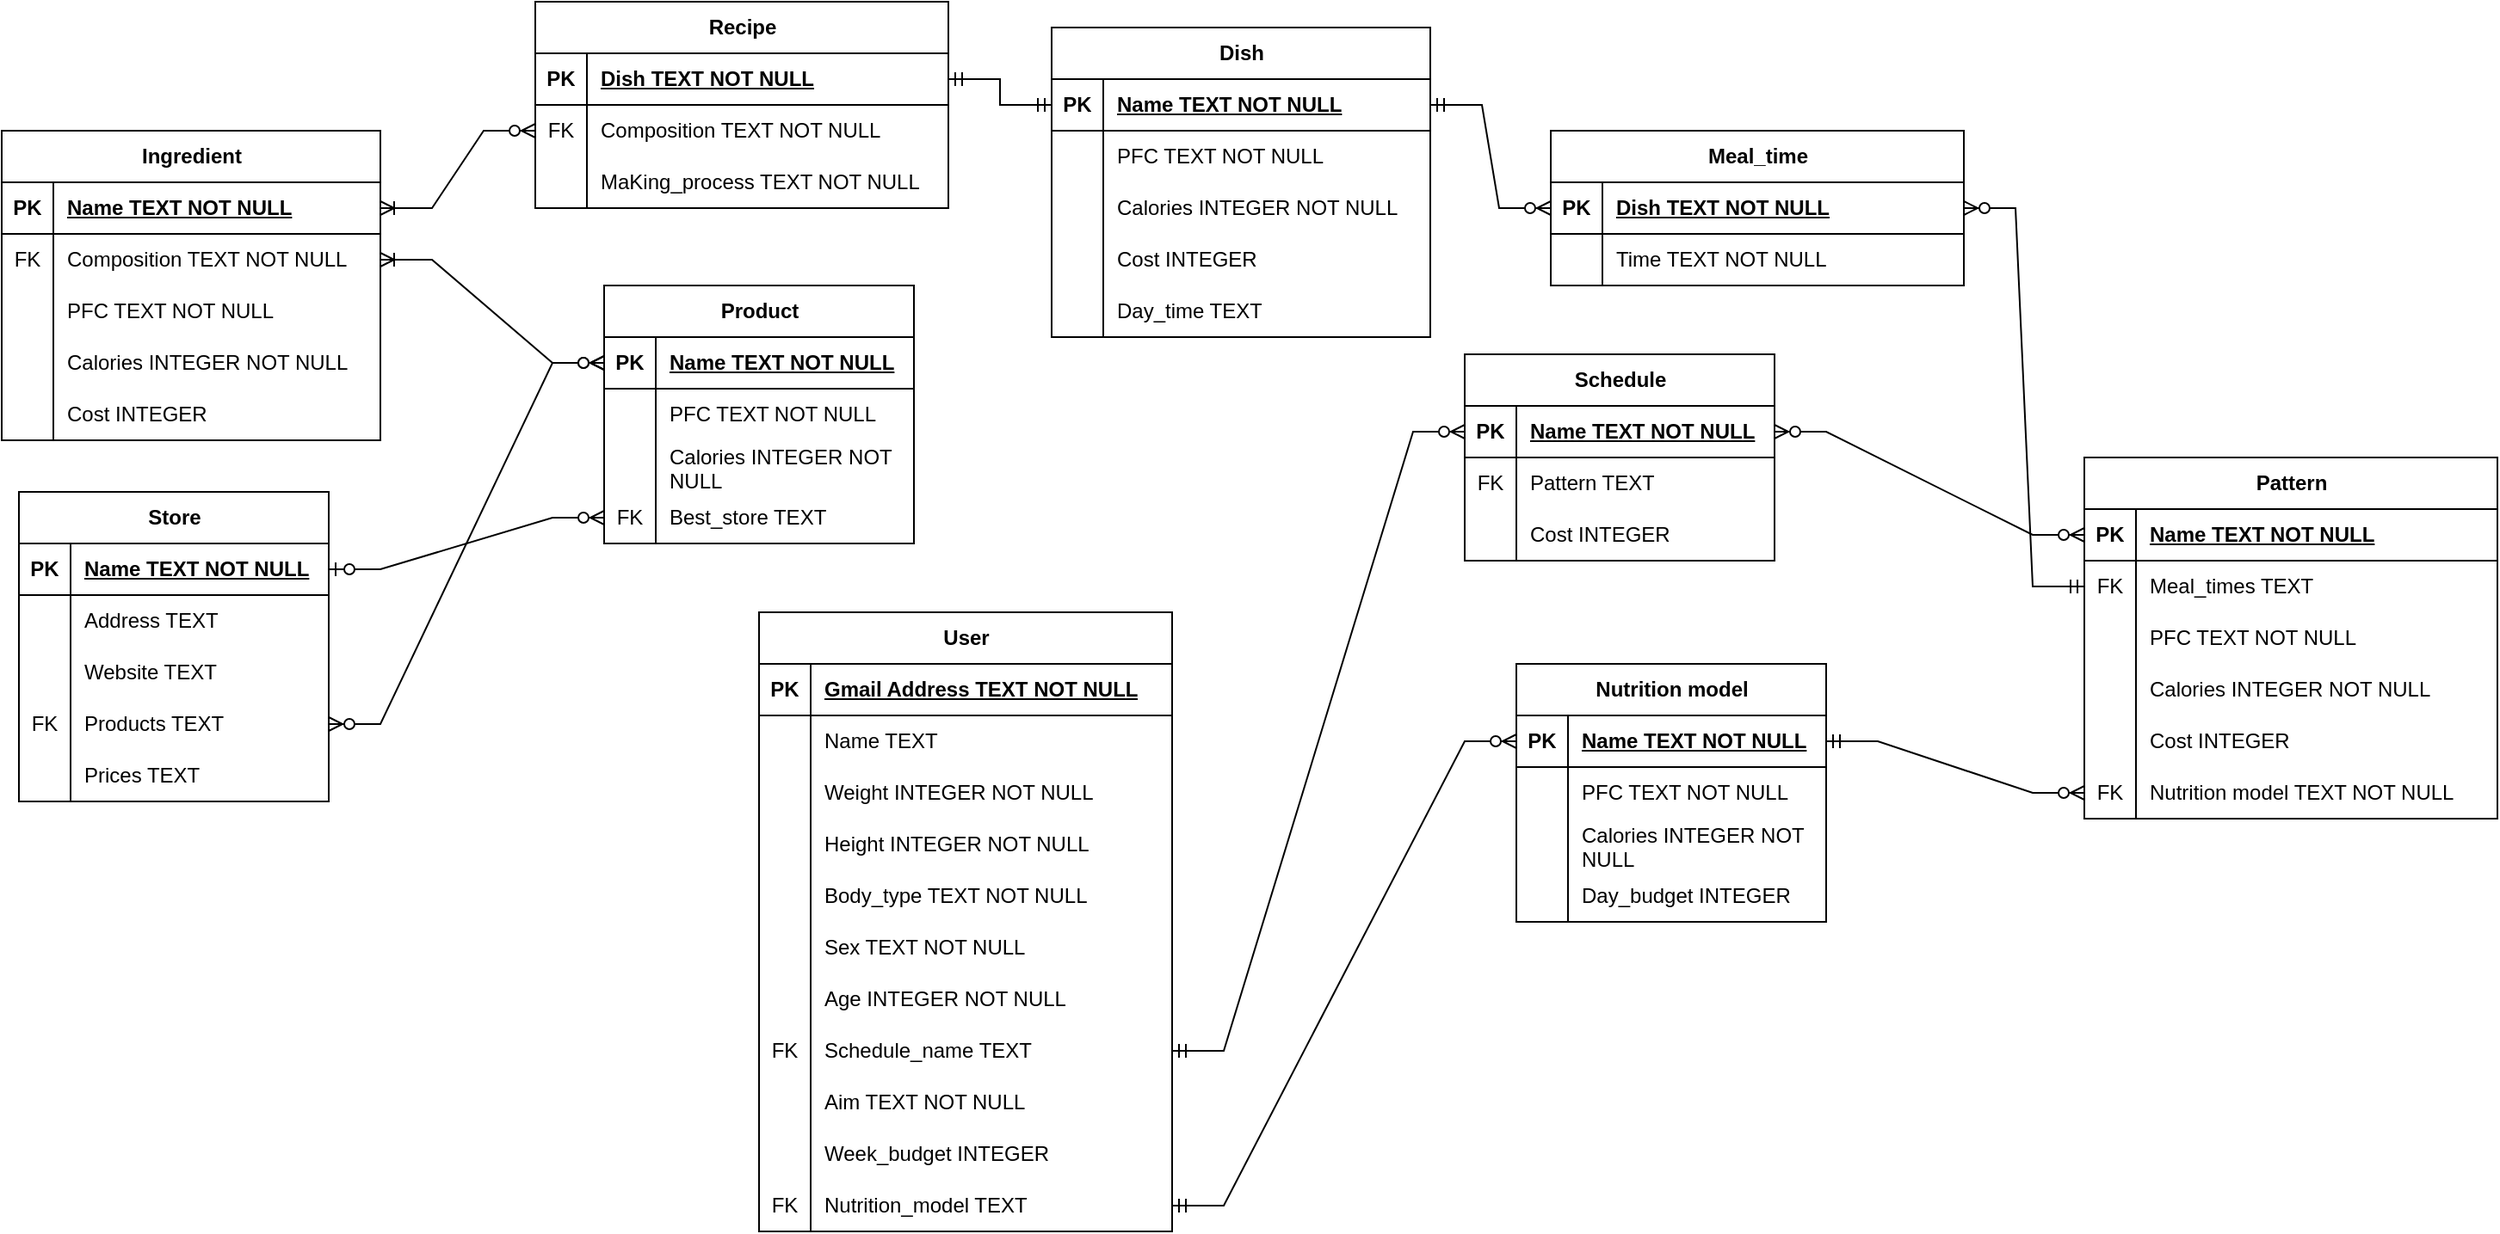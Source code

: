 <mxfile version="24.2.1" type="google">
  <diagram name="Страница — 1" id="-2LFk8JAQjrHqliSKlow">
    <mxGraphModel grid="1" page="1" gridSize="10" guides="1" tooltips="1" connect="1" arrows="1" fold="1" pageScale="1" pageWidth="827" pageHeight="1169" math="0" shadow="0">
      <root>
        <mxCell id="0" />
        <mxCell id="1" parent="0" />
        <mxCell id="CvcIzRDYWGtSCSAKJUtV-1" value="User" style="shape=table;startSize=30;container=1;collapsible=1;childLayout=tableLayout;fixedRows=1;rowLines=0;fontStyle=1;align=center;resizeLast=1;html=1;" vertex="1" parent="1">
          <mxGeometry x="-270" y="880" width="240" height="360" as="geometry" />
        </mxCell>
        <mxCell id="CvcIzRDYWGtSCSAKJUtV-2" value="" style="shape=tableRow;horizontal=0;startSize=0;swimlaneHead=0;swimlaneBody=0;fillColor=none;collapsible=0;dropTarget=0;points=[[0,0.5],[1,0.5]];portConstraint=eastwest;top=0;left=0;right=0;bottom=1;" vertex="1" parent="CvcIzRDYWGtSCSAKJUtV-1">
          <mxGeometry y="30" width="240" height="30" as="geometry" />
        </mxCell>
        <mxCell id="CvcIzRDYWGtSCSAKJUtV-3" value="PK" style="shape=partialRectangle;connectable=0;fillColor=none;top=0;left=0;bottom=0;right=0;fontStyle=1;overflow=hidden;whiteSpace=wrap;html=1;" vertex="1" parent="CvcIzRDYWGtSCSAKJUtV-2">
          <mxGeometry width="30" height="30" as="geometry">
            <mxRectangle width="30" height="30" as="alternateBounds" />
          </mxGeometry>
        </mxCell>
        <mxCell id="CvcIzRDYWGtSCSAKJUtV-4" value="Gmail Address TEXT NOT NULL" style="shape=partialRectangle;connectable=0;fillColor=none;top=0;left=0;bottom=0;right=0;align=left;spacingLeft=6;fontStyle=5;overflow=hidden;whiteSpace=wrap;html=1;" vertex="1" parent="CvcIzRDYWGtSCSAKJUtV-2">
          <mxGeometry x="30" width="210" height="30" as="geometry">
            <mxRectangle width="210" height="30" as="alternateBounds" />
          </mxGeometry>
        </mxCell>
        <mxCell id="CvcIzRDYWGtSCSAKJUtV-5" value="" style="shape=tableRow;horizontal=0;startSize=0;swimlaneHead=0;swimlaneBody=0;fillColor=none;collapsible=0;dropTarget=0;points=[[0,0.5],[1,0.5]];portConstraint=eastwest;top=0;left=0;right=0;bottom=0;" vertex="1" parent="CvcIzRDYWGtSCSAKJUtV-1">
          <mxGeometry y="60" width="240" height="30" as="geometry" />
        </mxCell>
        <mxCell id="CvcIzRDYWGtSCSAKJUtV-6" value="" style="shape=partialRectangle;connectable=0;fillColor=none;top=0;left=0;bottom=0;right=0;editable=1;overflow=hidden;whiteSpace=wrap;html=1;" vertex="1" parent="CvcIzRDYWGtSCSAKJUtV-5">
          <mxGeometry width="30" height="30" as="geometry">
            <mxRectangle width="30" height="30" as="alternateBounds" />
          </mxGeometry>
        </mxCell>
        <mxCell id="CvcIzRDYWGtSCSAKJUtV-7" value="Name TEXT" style="shape=partialRectangle;connectable=0;fillColor=none;top=0;left=0;bottom=0;right=0;align=left;spacingLeft=6;overflow=hidden;whiteSpace=wrap;html=1;" vertex="1" parent="CvcIzRDYWGtSCSAKJUtV-5">
          <mxGeometry x="30" width="210" height="30" as="geometry">
            <mxRectangle width="210" height="30" as="alternateBounds" />
          </mxGeometry>
        </mxCell>
        <mxCell id="CvcIzRDYWGtSCSAKJUtV-8" value="" style="shape=tableRow;horizontal=0;startSize=0;swimlaneHead=0;swimlaneBody=0;fillColor=none;collapsible=0;dropTarget=0;points=[[0,0.5],[1,0.5]];portConstraint=eastwest;top=0;left=0;right=0;bottom=0;" vertex="1" parent="CvcIzRDYWGtSCSAKJUtV-1">
          <mxGeometry y="90" width="240" height="30" as="geometry" />
        </mxCell>
        <mxCell id="CvcIzRDYWGtSCSAKJUtV-9" value="" style="shape=partialRectangle;connectable=0;fillColor=none;top=0;left=0;bottom=0;right=0;editable=1;overflow=hidden;whiteSpace=wrap;html=1;" vertex="1" parent="CvcIzRDYWGtSCSAKJUtV-8">
          <mxGeometry width="30" height="30" as="geometry">
            <mxRectangle width="30" height="30" as="alternateBounds" />
          </mxGeometry>
        </mxCell>
        <mxCell id="CvcIzRDYWGtSCSAKJUtV-10" value="Weight INTEGER NOT NULL" style="shape=partialRectangle;connectable=0;fillColor=none;top=0;left=0;bottom=0;right=0;align=left;spacingLeft=6;overflow=hidden;whiteSpace=wrap;html=1;" vertex="1" parent="CvcIzRDYWGtSCSAKJUtV-8">
          <mxGeometry x="30" width="210" height="30" as="geometry">
            <mxRectangle width="210" height="30" as="alternateBounds" />
          </mxGeometry>
        </mxCell>
        <mxCell id="CvcIzRDYWGtSCSAKJUtV-11" value="" style="shape=tableRow;horizontal=0;startSize=0;swimlaneHead=0;swimlaneBody=0;fillColor=none;collapsible=0;dropTarget=0;points=[[0,0.5],[1,0.5]];portConstraint=eastwest;top=0;left=0;right=0;bottom=0;" vertex="1" parent="CvcIzRDYWGtSCSAKJUtV-1">
          <mxGeometry y="120" width="240" height="30" as="geometry" />
        </mxCell>
        <mxCell id="CvcIzRDYWGtSCSAKJUtV-12" value="" style="shape=partialRectangle;connectable=0;fillColor=none;top=0;left=0;bottom=0;right=0;editable=1;overflow=hidden;whiteSpace=wrap;html=1;" vertex="1" parent="CvcIzRDYWGtSCSAKJUtV-11">
          <mxGeometry width="30" height="30" as="geometry">
            <mxRectangle width="30" height="30" as="alternateBounds" />
          </mxGeometry>
        </mxCell>
        <mxCell id="CvcIzRDYWGtSCSAKJUtV-13" value="Height INTEGER NOT NULL" style="shape=partialRectangle;connectable=0;fillColor=none;top=0;left=0;bottom=0;right=0;align=left;spacingLeft=6;overflow=hidden;whiteSpace=wrap;html=1;" vertex="1" parent="CvcIzRDYWGtSCSAKJUtV-11">
          <mxGeometry x="30" width="210" height="30" as="geometry">
            <mxRectangle width="210" height="30" as="alternateBounds" />
          </mxGeometry>
        </mxCell>
        <mxCell id="CvcIzRDYWGtSCSAKJUtV-14" value="" style="shape=tableRow;horizontal=0;startSize=0;swimlaneHead=0;swimlaneBody=0;fillColor=none;collapsible=0;dropTarget=0;points=[[0,0.5],[1,0.5]];portConstraint=eastwest;top=0;left=0;right=0;bottom=0;" vertex="1" parent="CvcIzRDYWGtSCSAKJUtV-1">
          <mxGeometry y="150" width="240" height="30" as="geometry" />
        </mxCell>
        <mxCell id="CvcIzRDYWGtSCSAKJUtV-15" value="" style="shape=partialRectangle;connectable=0;fillColor=none;top=0;left=0;bottom=0;right=0;editable=1;overflow=hidden;whiteSpace=wrap;html=1;" vertex="1" parent="CvcIzRDYWGtSCSAKJUtV-14">
          <mxGeometry width="30" height="30" as="geometry">
            <mxRectangle width="30" height="30" as="alternateBounds" />
          </mxGeometry>
        </mxCell>
        <mxCell id="CvcIzRDYWGtSCSAKJUtV-16" value="Body_type TEXT NOT NULL" style="shape=partialRectangle;connectable=0;fillColor=none;top=0;left=0;bottom=0;right=0;align=left;spacingLeft=6;overflow=hidden;whiteSpace=wrap;html=1;" vertex="1" parent="CvcIzRDYWGtSCSAKJUtV-14">
          <mxGeometry x="30" width="210" height="30" as="geometry">
            <mxRectangle width="210" height="30" as="alternateBounds" />
          </mxGeometry>
        </mxCell>
        <mxCell id="CvcIzRDYWGtSCSAKJUtV-17" value="" style="shape=tableRow;horizontal=0;startSize=0;swimlaneHead=0;swimlaneBody=0;fillColor=none;collapsible=0;dropTarget=0;points=[[0,0.5],[1,0.5]];portConstraint=eastwest;top=0;left=0;right=0;bottom=0;" vertex="1" parent="CvcIzRDYWGtSCSAKJUtV-1">
          <mxGeometry y="180" width="240" height="30" as="geometry" />
        </mxCell>
        <mxCell id="CvcIzRDYWGtSCSAKJUtV-18" value="" style="shape=partialRectangle;connectable=0;fillColor=none;top=0;left=0;bottom=0;right=0;editable=1;overflow=hidden;whiteSpace=wrap;html=1;" vertex="1" parent="CvcIzRDYWGtSCSAKJUtV-17">
          <mxGeometry width="30" height="30" as="geometry">
            <mxRectangle width="30" height="30" as="alternateBounds" />
          </mxGeometry>
        </mxCell>
        <mxCell id="CvcIzRDYWGtSCSAKJUtV-19" value="Sex TEXT NOT NULL" style="shape=partialRectangle;connectable=0;fillColor=none;top=0;left=0;bottom=0;right=0;align=left;spacingLeft=6;overflow=hidden;whiteSpace=wrap;html=1;" vertex="1" parent="CvcIzRDYWGtSCSAKJUtV-17">
          <mxGeometry x="30" width="210" height="30" as="geometry">
            <mxRectangle width="210" height="30" as="alternateBounds" />
          </mxGeometry>
        </mxCell>
        <mxCell id="CvcIzRDYWGtSCSAKJUtV-20" value="" style="shape=tableRow;horizontal=0;startSize=0;swimlaneHead=0;swimlaneBody=0;fillColor=none;collapsible=0;dropTarget=0;points=[[0,0.5],[1,0.5]];portConstraint=eastwest;top=0;left=0;right=0;bottom=0;" vertex="1" parent="CvcIzRDYWGtSCSAKJUtV-1">
          <mxGeometry y="210" width="240" height="30" as="geometry" />
        </mxCell>
        <mxCell id="CvcIzRDYWGtSCSAKJUtV-21" value="" style="shape=partialRectangle;connectable=0;fillColor=none;top=0;left=0;bottom=0;right=0;editable=1;overflow=hidden;whiteSpace=wrap;html=1;" vertex="1" parent="CvcIzRDYWGtSCSAKJUtV-20">
          <mxGeometry width="30" height="30" as="geometry">
            <mxRectangle width="30" height="30" as="alternateBounds" />
          </mxGeometry>
        </mxCell>
        <mxCell id="CvcIzRDYWGtSCSAKJUtV-22" value="Age INTEGER NOT NULL" style="shape=partialRectangle;connectable=0;fillColor=none;top=0;left=0;bottom=0;right=0;align=left;spacingLeft=6;overflow=hidden;whiteSpace=wrap;html=1;" vertex="1" parent="CvcIzRDYWGtSCSAKJUtV-20">
          <mxGeometry x="30" width="210" height="30" as="geometry">
            <mxRectangle width="210" height="30" as="alternateBounds" />
          </mxGeometry>
        </mxCell>
        <mxCell id="fYYxNTpESX7BUq7Krcms-205" value="" style="shape=tableRow;horizontal=0;startSize=0;swimlaneHead=0;swimlaneBody=0;fillColor=none;collapsible=0;dropTarget=0;points=[[0,0.5],[1,0.5]];portConstraint=eastwest;top=0;left=0;right=0;bottom=0;" vertex="1" parent="CvcIzRDYWGtSCSAKJUtV-1">
          <mxGeometry y="240" width="240" height="30" as="geometry" />
        </mxCell>
        <mxCell id="fYYxNTpESX7BUq7Krcms-206" value="FK" style="shape=partialRectangle;connectable=0;fillColor=none;top=0;left=0;bottom=0;right=0;editable=1;overflow=hidden;whiteSpace=wrap;html=1;" vertex="1" parent="fYYxNTpESX7BUq7Krcms-205">
          <mxGeometry width="30" height="30" as="geometry">
            <mxRectangle width="30" height="30" as="alternateBounds" />
          </mxGeometry>
        </mxCell>
        <mxCell id="fYYxNTpESX7BUq7Krcms-207" value="Schedule_name TEXT" style="shape=partialRectangle;connectable=0;fillColor=none;top=0;left=0;bottom=0;right=0;align=left;spacingLeft=6;overflow=hidden;whiteSpace=wrap;html=1;" vertex="1" parent="fYYxNTpESX7BUq7Krcms-205">
          <mxGeometry x="30" width="210" height="30" as="geometry">
            <mxRectangle width="210" height="30" as="alternateBounds" />
          </mxGeometry>
        </mxCell>
        <mxCell id="CvcIzRDYWGtSCSAKJUtV-23" value="" style="shape=tableRow;horizontal=0;startSize=0;swimlaneHead=0;swimlaneBody=0;fillColor=none;collapsible=0;dropTarget=0;points=[[0,0.5],[1,0.5]];portConstraint=eastwest;top=0;left=0;right=0;bottom=0;" vertex="1" parent="CvcIzRDYWGtSCSAKJUtV-1">
          <mxGeometry y="270" width="240" height="30" as="geometry" />
        </mxCell>
        <mxCell id="CvcIzRDYWGtSCSAKJUtV-24" value="" style="shape=partialRectangle;connectable=0;fillColor=none;top=0;left=0;bottom=0;right=0;editable=1;overflow=hidden;whiteSpace=wrap;html=1;" vertex="1" parent="CvcIzRDYWGtSCSAKJUtV-23">
          <mxGeometry width="30" height="30" as="geometry">
            <mxRectangle width="30" height="30" as="alternateBounds" />
          </mxGeometry>
        </mxCell>
        <mxCell id="CvcIzRDYWGtSCSAKJUtV-25" value="Aim TEXT NOT NULL" style="shape=partialRectangle;connectable=0;fillColor=none;top=0;left=0;bottom=0;right=0;align=left;spacingLeft=6;overflow=hidden;whiteSpace=wrap;html=1;" vertex="1" parent="CvcIzRDYWGtSCSAKJUtV-23">
          <mxGeometry x="30" width="210" height="30" as="geometry">
            <mxRectangle width="210" height="30" as="alternateBounds" />
          </mxGeometry>
        </mxCell>
        <mxCell id="CvcIzRDYWGtSCSAKJUtV-26" value="" style="shape=tableRow;horizontal=0;startSize=0;swimlaneHead=0;swimlaneBody=0;fillColor=none;collapsible=0;dropTarget=0;points=[[0,0.5],[1,0.5]];portConstraint=eastwest;top=0;left=0;right=0;bottom=0;" vertex="1" parent="CvcIzRDYWGtSCSAKJUtV-1">
          <mxGeometry y="300" width="240" height="30" as="geometry" />
        </mxCell>
        <mxCell id="CvcIzRDYWGtSCSAKJUtV-27" value="" style="shape=partialRectangle;connectable=0;fillColor=none;top=0;left=0;bottom=0;right=0;editable=1;overflow=hidden;whiteSpace=wrap;html=1;" vertex="1" parent="CvcIzRDYWGtSCSAKJUtV-26">
          <mxGeometry width="30" height="30" as="geometry">
            <mxRectangle width="30" height="30" as="alternateBounds" />
          </mxGeometry>
        </mxCell>
        <mxCell id="CvcIzRDYWGtSCSAKJUtV-28" value="Week_budget INTEGER" style="shape=partialRectangle;connectable=0;fillColor=none;top=0;left=0;bottom=0;right=0;align=left;spacingLeft=6;overflow=hidden;whiteSpace=wrap;html=1;" vertex="1" parent="CvcIzRDYWGtSCSAKJUtV-26">
          <mxGeometry x="30" width="210" height="30" as="geometry">
            <mxRectangle width="210" height="30" as="alternateBounds" />
          </mxGeometry>
        </mxCell>
        <mxCell id="fYYxNTpESX7BUq7Krcms-195" value="" style="shape=tableRow;horizontal=0;startSize=0;swimlaneHead=0;swimlaneBody=0;fillColor=none;collapsible=0;dropTarget=0;points=[[0,0.5],[1,0.5]];portConstraint=eastwest;top=0;left=0;right=0;bottom=0;" vertex="1" parent="CvcIzRDYWGtSCSAKJUtV-1">
          <mxGeometry y="330" width="240" height="30" as="geometry" />
        </mxCell>
        <mxCell id="fYYxNTpESX7BUq7Krcms-196" value="FK" style="shape=partialRectangle;connectable=0;fillColor=none;top=0;left=0;bottom=0;right=0;editable=1;overflow=hidden;whiteSpace=wrap;html=1;" vertex="1" parent="fYYxNTpESX7BUq7Krcms-195">
          <mxGeometry width="30" height="30" as="geometry">
            <mxRectangle width="30" height="30" as="alternateBounds" />
          </mxGeometry>
        </mxCell>
        <mxCell id="fYYxNTpESX7BUq7Krcms-197" value="Nutrition_model TEXT" style="shape=partialRectangle;connectable=0;fillColor=none;top=0;left=0;bottom=0;right=0;align=left;spacingLeft=6;overflow=hidden;whiteSpace=wrap;html=1;" vertex="1" parent="fYYxNTpESX7BUq7Krcms-195">
          <mxGeometry x="30" width="210" height="30" as="geometry">
            <mxRectangle width="210" height="30" as="alternateBounds" />
          </mxGeometry>
        </mxCell>
        <mxCell id="CvcIzRDYWGtSCSAKJUtV-29" value="Store" style="shape=table;startSize=30;container=1;collapsible=1;childLayout=tableLayout;fixedRows=1;rowLines=0;fontStyle=1;align=center;resizeLast=1;html=1;" vertex="1" parent="1">
          <mxGeometry x="-700" y="810" width="180" height="180" as="geometry" />
        </mxCell>
        <mxCell id="CvcIzRDYWGtSCSAKJUtV-30" value="" style="shape=tableRow;horizontal=0;startSize=0;swimlaneHead=0;swimlaneBody=0;fillColor=none;collapsible=0;dropTarget=0;points=[[0,0.5],[1,0.5]];portConstraint=eastwest;top=0;left=0;right=0;bottom=1;" vertex="1" parent="CvcIzRDYWGtSCSAKJUtV-29">
          <mxGeometry y="30" width="180" height="30" as="geometry" />
        </mxCell>
        <mxCell id="CvcIzRDYWGtSCSAKJUtV-31" value="PK" style="shape=partialRectangle;connectable=0;fillColor=none;top=0;left=0;bottom=0;right=0;fontStyle=1;overflow=hidden;whiteSpace=wrap;html=1;" vertex="1" parent="CvcIzRDYWGtSCSAKJUtV-30">
          <mxGeometry width="30" height="30" as="geometry">
            <mxRectangle width="30" height="30" as="alternateBounds" />
          </mxGeometry>
        </mxCell>
        <mxCell id="CvcIzRDYWGtSCSAKJUtV-32" value="Name TEXT NOT NULL" style="shape=partialRectangle;connectable=0;fillColor=none;top=0;left=0;bottom=0;right=0;align=left;spacingLeft=6;fontStyle=5;overflow=hidden;whiteSpace=wrap;html=1;" vertex="1" parent="CvcIzRDYWGtSCSAKJUtV-30">
          <mxGeometry x="30" width="150" height="30" as="geometry">
            <mxRectangle width="150" height="30" as="alternateBounds" />
          </mxGeometry>
        </mxCell>
        <mxCell id="CvcIzRDYWGtSCSAKJUtV-33" value="" style="shape=tableRow;horizontal=0;startSize=0;swimlaneHead=0;swimlaneBody=0;fillColor=none;collapsible=0;dropTarget=0;points=[[0,0.5],[1,0.5]];portConstraint=eastwest;top=0;left=0;right=0;bottom=0;" vertex="1" parent="CvcIzRDYWGtSCSAKJUtV-29">
          <mxGeometry y="60" width="180" height="30" as="geometry" />
        </mxCell>
        <mxCell id="CvcIzRDYWGtSCSAKJUtV-34" value="" style="shape=partialRectangle;connectable=0;fillColor=none;top=0;left=0;bottom=0;right=0;editable=1;overflow=hidden;whiteSpace=wrap;html=1;" vertex="1" parent="CvcIzRDYWGtSCSAKJUtV-33">
          <mxGeometry width="30" height="30" as="geometry">
            <mxRectangle width="30" height="30" as="alternateBounds" />
          </mxGeometry>
        </mxCell>
        <mxCell id="CvcIzRDYWGtSCSAKJUtV-35" value="Address TEXT" style="shape=partialRectangle;connectable=0;fillColor=none;top=0;left=0;bottom=0;right=0;align=left;spacingLeft=6;overflow=hidden;whiteSpace=wrap;html=1;" vertex="1" parent="CvcIzRDYWGtSCSAKJUtV-33">
          <mxGeometry x="30" width="150" height="30" as="geometry">
            <mxRectangle width="150" height="30" as="alternateBounds" />
          </mxGeometry>
        </mxCell>
        <mxCell id="CvcIzRDYWGtSCSAKJUtV-36" value="" style="shape=tableRow;horizontal=0;startSize=0;swimlaneHead=0;swimlaneBody=0;fillColor=none;collapsible=0;dropTarget=0;points=[[0,0.5],[1,0.5]];portConstraint=eastwest;top=0;left=0;right=0;bottom=0;" vertex="1" parent="CvcIzRDYWGtSCSAKJUtV-29">
          <mxGeometry y="90" width="180" height="30" as="geometry" />
        </mxCell>
        <mxCell id="CvcIzRDYWGtSCSAKJUtV-37" value="" style="shape=partialRectangle;connectable=0;fillColor=none;top=0;left=0;bottom=0;right=0;editable=1;overflow=hidden;whiteSpace=wrap;html=1;" vertex="1" parent="CvcIzRDYWGtSCSAKJUtV-36">
          <mxGeometry width="30" height="30" as="geometry">
            <mxRectangle width="30" height="30" as="alternateBounds" />
          </mxGeometry>
        </mxCell>
        <mxCell id="CvcIzRDYWGtSCSAKJUtV-38" value="Website TEXT" style="shape=partialRectangle;connectable=0;fillColor=none;top=0;left=0;bottom=0;right=0;align=left;spacingLeft=6;overflow=hidden;whiteSpace=wrap;html=1;" vertex="1" parent="CvcIzRDYWGtSCSAKJUtV-36">
          <mxGeometry x="30" width="150" height="30" as="geometry">
            <mxRectangle width="150" height="30" as="alternateBounds" />
          </mxGeometry>
        </mxCell>
        <mxCell id="CvcIzRDYWGtSCSAKJUtV-39" value="" style="shape=tableRow;horizontal=0;startSize=0;swimlaneHead=0;swimlaneBody=0;fillColor=none;collapsible=0;dropTarget=0;points=[[0,0.5],[1,0.5]];portConstraint=eastwest;top=0;left=0;right=0;bottom=0;" vertex="1" parent="CvcIzRDYWGtSCSAKJUtV-29">
          <mxGeometry y="120" width="180" height="30" as="geometry" />
        </mxCell>
        <mxCell id="CvcIzRDYWGtSCSAKJUtV-40" value="FK" style="shape=partialRectangle;connectable=0;fillColor=none;top=0;left=0;bottom=0;right=0;editable=1;overflow=hidden;whiteSpace=wrap;html=1;" vertex="1" parent="CvcIzRDYWGtSCSAKJUtV-39">
          <mxGeometry width="30" height="30" as="geometry">
            <mxRectangle width="30" height="30" as="alternateBounds" />
          </mxGeometry>
        </mxCell>
        <mxCell id="CvcIzRDYWGtSCSAKJUtV-41" value="Products TEXT" style="shape=partialRectangle;connectable=0;fillColor=none;top=0;left=0;bottom=0;right=0;align=left;spacingLeft=6;overflow=hidden;whiteSpace=wrap;html=1;" vertex="1" parent="CvcIzRDYWGtSCSAKJUtV-39">
          <mxGeometry x="30" width="150" height="30" as="geometry">
            <mxRectangle width="150" height="30" as="alternateBounds" />
          </mxGeometry>
        </mxCell>
        <mxCell id="fYYxNTpESX7BUq7Krcms-188" value="" style="shape=tableRow;horizontal=0;startSize=0;swimlaneHead=0;swimlaneBody=0;fillColor=none;collapsible=0;dropTarget=0;points=[[0,0.5],[1,0.5]];portConstraint=eastwest;top=0;left=0;right=0;bottom=0;" vertex="1" parent="CvcIzRDYWGtSCSAKJUtV-29">
          <mxGeometry y="150" width="180" height="30" as="geometry" />
        </mxCell>
        <mxCell id="fYYxNTpESX7BUq7Krcms-189" value="" style="shape=partialRectangle;connectable=0;fillColor=none;top=0;left=0;bottom=0;right=0;editable=1;overflow=hidden;whiteSpace=wrap;html=1;" vertex="1" parent="fYYxNTpESX7BUq7Krcms-188">
          <mxGeometry width="30" height="30" as="geometry">
            <mxRectangle width="30" height="30" as="alternateBounds" />
          </mxGeometry>
        </mxCell>
        <mxCell id="fYYxNTpESX7BUq7Krcms-190" value="Prices TEXT" style="shape=partialRectangle;connectable=0;fillColor=none;top=0;left=0;bottom=0;right=0;align=left;spacingLeft=6;overflow=hidden;whiteSpace=wrap;html=1;" vertex="1" parent="fYYxNTpESX7BUq7Krcms-188">
          <mxGeometry x="30" width="150" height="30" as="geometry">
            <mxRectangle width="150" height="30" as="alternateBounds" />
          </mxGeometry>
        </mxCell>
        <mxCell id="fYYxNTpESX7BUq7Krcms-22" value="Ingredient" style="shape=table;startSize=30;container=1;collapsible=1;childLayout=tableLayout;fixedRows=1;rowLines=0;fontStyle=1;align=center;resizeLast=1;html=1;" vertex="1" parent="1">
          <mxGeometry x="-710" y="600" width="220" height="180" as="geometry" />
        </mxCell>
        <mxCell id="fYYxNTpESX7BUq7Krcms-23" value="" style="shape=tableRow;horizontal=0;startSize=0;swimlaneHead=0;swimlaneBody=0;fillColor=none;collapsible=0;dropTarget=0;points=[[0,0.5],[1,0.5]];portConstraint=eastwest;top=0;left=0;right=0;bottom=1;" vertex="1" parent="fYYxNTpESX7BUq7Krcms-22">
          <mxGeometry y="30" width="220" height="30" as="geometry" />
        </mxCell>
        <mxCell id="fYYxNTpESX7BUq7Krcms-24" value="PK" style="shape=partialRectangle;connectable=0;fillColor=none;top=0;left=0;bottom=0;right=0;fontStyle=1;overflow=hidden;whiteSpace=wrap;html=1;" vertex="1" parent="fYYxNTpESX7BUq7Krcms-23">
          <mxGeometry width="30" height="30" as="geometry">
            <mxRectangle width="30" height="30" as="alternateBounds" />
          </mxGeometry>
        </mxCell>
        <mxCell id="fYYxNTpESX7BUq7Krcms-25" value="Name TEXT NOT NULL" style="shape=partialRectangle;connectable=0;fillColor=none;top=0;left=0;bottom=0;right=0;align=left;spacingLeft=6;fontStyle=5;overflow=hidden;whiteSpace=wrap;html=1;" vertex="1" parent="fYYxNTpESX7BUq7Krcms-23">
          <mxGeometry x="30" width="190" height="30" as="geometry">
            <mxRectangle width="190" height="30" as="alternateBounds" />
          </mxGeometry>
        </mxCell>
        <mxCell id="fYYxNTpESX7BUq7Krcms-26" value="" style="shape=tableRow;horizontal=0;startSize=0;swimlaneHead=0;swimlaneBody=0;fillColor=none;collapsible=0;dropTarget=0;points=[[0,0.5],[1,0.5]];portConstraint=eastwest;top=0;left=0;right=0;bottom=0;" vertex="1" parent="fYYxNTpESX7BUq7Krcms-22">
          <mxGeometry y="60" width="220" height="30" as="geometry" />
        </mxCell>
        <mxCell id="fYYxNTpESX7BUq7Krcms-27" value="FK" style="shape=partialRectangle;connectable=0;fillColor=none;top=0;left=0;bottom=0;right=0;editable=1;overflow=hidden;whiteSpace=wrap;html=1;" vertex="1" parent="fYYxNTpESX7BUq7Krcms-26">
          <mxGeometry width="30" height="30" as="geometry">
            <mxRectangle width="30" height="30" as="alternateBounds" />
          </mxGeometry>
        </mxCell>
        <mxCell id="fYYxNTpESX7BUq7Krcms-28" value="Composition TEXT NOT NULL" style="shape=partialRectangle;connectable=0;fillColor=none;top=0;left=0;bottom=0;right=0;align=left;spacingLeft=6;overflow=hidden;whiteSpace=wrap;html=1;" vertex="1" parent="fYYxNTpESX7BUq7Krcms-26">
          <mxGeometry x="30" width="190" height="30" as="geometry">
            <mxRectangle width="190" height="30" as="alternateBounds" />
          </mxGeometry>
        </mxCell>
        <mxCell id="fYYxNTpESX7BUq7Krcms-35" value="" style="shape=tableRow;horizontal=0;startSize=0;swimlaneHead=0;swimlaneBody=0;fillColor=none;collapsible=0;dropTarget=0;points=[[0,0.5],[1,0.5]];portConstraint=eastwest;top=0;left=0;right=0;bottom=0;" vertex="1" parent="fYYxNTpESX7BUq7Krcms-22">
          <mxGeometry y="90" width="220" height="30" as="geometry" />
        </mxCell>
        <mxCell id="fYYxNTpESX7BUq7Krcms-36" value="" style="shape=partialRectangle;connectable=0;fillColor=none;top=0;left=0;bottom=0;right=0;editable=1;overflow=hidden;whiteSpace=wrap;html=1;" vertex="1" parent="fYYxNTpESX7BUq7Krcms-35">
          <mxGeometry width="30" height="30" as="geometry">
            <mxRectangle width="30" height="30" as="alternateBounds" />
          </mxGeometry>
        </mxCell>
        <mxCell id="fYYxNTpESX7BUq7Krcms-37" value="PFC TEXT NOT NULL" style="shape=partialRectangle;connectable=0;fillColor=none;top=0;left=0;bottom=0;right=0;align=left;spacingLeft=6;overflow=hidden;whiteSpace=wrap;html=1;" vertex="1" parent="fYYxNTpESX7BUq7Krcms-35">
          <mxGeometry x="30" width="190" height="30" as="geometry">
            <mxRectangle width="190" height="30" as="alternateBounds" />
          </mxGeometry>
        </mxCell>
        <mxCell id="fYYxNTpESX7BUq7Krcms-38" value="" style="shape=tableRow;horizontal=0;startSize=0;swimlaneHead=0;swimlaneBody=0;fillColor=none;collapsible=0;dropTarget=0;points=[[0,0.5],[1,0.5]];portConstraint=eastwest;top=0;left=0;right=0;bottom=0;" vertex="1" parent="fYYxNTpESX7BUq7Krcms-22">
          <mxGeometry y="120" width="220" height="30" as="geometry" />
        </mxCell>
        <mxCell id="fYYxNTpESX7BUq7Krcms-39" value="" style="shape=partialRectangle;connectable=0;fillColor=none;top=0;left=0;bottom=0;right=0;editable=1;overflow=hidden;whiteSpace=wrap;html=1;" vertex="1" parent="fYYxNTpESX7BUq7Krcms-38">
          <mxGeometry width="30" height="30" as="geometry">
            <mxRectangle width="30" height="30" as="alternateBounds" />
          </mxGeometry>
        </mxCell>
        <mxCell id="fYYxNTpESX7BUq7Krcms-40" value="Calories INTEGER&amp;nbsp;NOT NULL" style="shape=partialRectangle;connectable=0;fillColor=none;top=0;left=0;bottom=0;right=0;align=left;spacingLeft=6;overflow=hidden;whiteSpace=wrap;html=1;" vertex="1" parent="fYYxNTpESX7BUq7Krcms-38">
          <mxGeometry x="30" width="190" height="30" as="geometry">
            <mxRectangle width="190" height="30" as="alternateBounds" />
          </mxGeometry>
        </mxCell>
        <mxCell id="fYYxNTpESX7BUq7Krcms-29" value="" style="shape=tableRow;horizontal=0;startSize=0;swimlaneHead=0;swimlaneBody=0;fillColor=none;collapsible=0;dropTarget=0;points=[[0,0.5],[1,0.5]];portConstraint=eastwest;top=0;left=0;right=0;bottom=0;" vertex="1" parent="fYYxNTpESX7BUq7Krcms-22">
          <mxGeometry y="150" width="220" height="30" as="geometry" />
        </mxCell>
        <mxCell id="fYYxNTpESX7BUq7Krcms-30" value="" style="shape=partialRectangle;connectable=0;fillColor=none;top=0;left=0;bottom=0;right=0;editable=1;overflow=hidden;whiteSpace=wrap;html=1;" vertex="1" parent="fYYxNTpESX7BUq7Krcms-29">
          <mxGeometry width="30" height="30" as="geometry">
            <mxRectangle width="30" height="30" as="alternateBounds" />
          </mxGeometry>
        </mxCell>
        <mxCell id="fYYxNTpESX7BUq7Krcms-31" value="Cost INTEGER" style="shape=partialRectangle;connectable=0;fillColor=none;top=0;left=0;bottom=0;right=0;align=left;spacingLeft=6;overflow=hidden;whiteSpace=wrap;html=1;" vertex="1" parent="fYYxNTpESX7BUq7Krcms-29">
          <mxGeometry x="30" width="190" height="30" as="geometry">
            <mxRectangle width="190" height="30" as="alternateBounds" />
          </mxGeometry>
        </mxCell>
        <mxCell id="fYYxNTpESX7BUq7Krcms-2" value="Product" style="shape=table;startSize=30;container=1;collapsible=1;childLayout=tableLayout;fixedRows=1;rowLines=0;fontStyle=1;align=center;resizeLast=1;html=1;" vertex="1" parent="1">
          <mxGeometry x="-360" y="690" width="180" height="150" as="geometry" />
        </mxCell>
        <mxCell id="fYYxNTpESX7BUq7Krcms-3" value="" style="shape=tableRow;horizontal=0;startSize=0;swimlaneHead=0;swimlaneBody=0;fillColor=none;collapsible=0;dropTarget=0;points=[[0,0.5],[1,0.5]];portConstraint=eastwest;top=0;left=0;right=0;bottom=1;" vertex="1" parent="fYYxNTpESX7BUq7Krcms-2">
          <mxGeometry y="30" width="180" height="30" as="geometry" />
        </mxCell>
        <mxCell id="fYYxNTpESX7BUq7Krcms-4" value="PK" style="shape=partialRectangle;connectable=0;fillColor=none;top=0;left=0;bottom=0;right=0;fontStyle=1;overflow=hidden;whiteSpace=wrap;html=1;" vertex="1" parent="fYYxNTpESX7BUq7Krcms-3">
          <mxGeometry width="30" height="30" as="geometry">
            <mxRectangle width="30" height="30" as="alternateBounds" />
          </mxGeometry>
        </mxCell>
        <mxCell id="fYYxNTpESX7BUq7Krcms-5" value="Name TEXT NOT NULL" style="shape=partialRectangle;connectable=0;fillColor=none;top=0;left=0;bottom=0;right=0;align=left;spacingLeft=6;fontStyle=5;overflow=hidden;whiteSpace=wrap;html=1;" vertex="1" parent="fYYxNTpESX7BUq7Krcms-3">
          <mxGeometry x="30" width="150" height="30" as="geometry">
            <mxRectangle width="150" height="30" as="alternateBounds" />
          </mxGeometry>
        </mxCell>
        <mxCell id="fYYxNTpESX7BUq7Krcms-16" value="" style="shape=tableRow;horizontal=0;startSize=0;swimlaneHead=0;swimlaneBody=0;fillColor=none;collapsible=0;dropTarget=0;points=[[0,0.5],[1,0.5]];portConstraint=eastwest;top=0;left=0;right=0;bottom=0;" vertex="1" parent="fYYxNTpESX7BUq7Krcms-2">
          <mxGeometry y="60" width="180" height="30" as="geometry" />
        </mxCell>
        <mxCell id="fYYxNTpESX7BUq7Krcms-17" value="" style="shape=partialRectangle;connectable=0;fillColor=none;top=0;left=0;bottom=0;right=0;editable=1;overflow=hidden;whiteSpace=wrap;html=1;" vertex="1" parent="fYYxNTpESX7BUq7Krcms-16">
          <mxGeometry width="30" height="30" as="geometry">
            <mxRectangle width="30" height="30" as="alternateBounds" />
          </mxGeometry>
        </mxCell>
        <mxCell id="fYYxNTpESX7BUq7Krcms-18" value="PFC TEXT NOT NULL" style="shape=partialRectangle;connectable=0;fillColor=none;top=0;left=0;bottom=0;right=0;align=left;spacingLeft=6;overflow=hidden;whiteSpace=wrap;html=1;" vertex="1" parent="fYYxNTpESX7BUq7Krcms-16">
          <mxGeometry x="30" width="150" height="30" as="geometry">
            <mxRectangle width="150" height="30" as="alternateBounds" />
          </mxGeometry>
        </mxCell>
        <mxCell id="fYYxNTpESX7BUq7Krcms-19" value="" style="shape=tableRow;horizontal=0;startSize=0;swimlaneHead=0;swimlaneBody=0;fillColor=none;collapsible=0;dropTarget=0;points=[[0,0.5],[1,0.5]];portConstraint=eastwest;top=0;left=0;right=0;bottom=0;" vertex="1" parent="fYYxNTpESX7BUq7Krcms-2">
          <mxGeometry y="90" width="180" height="30" as="geometry" />
        </mxCell>
        <mxCell id="fYYxNTpESX7BUq7Krcms-20" value="" style="shape=partialRectangle;connectable=0;fillColor=none;top=0;left=0;bottom=0;right=0;editable=1;overflow=hidden;whiteSpace=wrap;html=1;" vertex="1" parent="fYYxNTpESX7BUq7Krcms-19">
          <mxGeometry width="30" height="30" as="geometry">
            <mxRectangle width="30" height="30" as="alternateBounds" />
          </mxGeometry>
        </mxCell>
        <mxCell id="fYYxNTpESX7BUq7Krcms-21" value="Calories INTEGER&amp;nbsp;NOT NULL" style="shape=partialRectangle;connectable=0;fillColor=none;top=0;left=0;bottom=0;right=0;align=left;spacingLeft=6;overflow=hidden;whiteSpace=wrap;html=1;" vertex="1" parent="fYYxNTpESX7BUq7Krcms-19">
          <mxGeometry x="30" width="150" height="30" as="geometry">
            <mxRectangle width="150" height="30" as="alternateBounds" />
          </mxGeometry>
        </mxCell>
        <mxCell id="fYYxNTpESX7BUq7Krcms-42" value="" style="shape=tableRow;horizontal=0;startSize=0;swimlaneHead=0;swimlaneBody=0;fillColor=none;collapsible=0;dropTarget=0;points=[[0,0.5],[1,0.5]];portConstraint=eastwest;top=0;left=0;right=0;bottom=0;" vertex="1" parent="fYYxNTpESX7BUq7Krcms-2">
          <mxGeometry y="120" width="180" height="30" as="geometry" />
        </mxCell>
        <mxCell id="fYYxNTpESX7BUq7Krcms-43" value="FK" style="shape=partialRectangle;connectable=0;fillColor=none;top=0;left=0;bottom=0;right=0;editable=1;overflow=hidden;whiteSpace=wrap;html=1;" vertex="1" parent="fYYxNTpESX7BUq7Krcms-42">
          <mxGeometry width="30" height="30" as="geometry">
            <mxRectangle width="30" height="30" as="alternateBounds" />
          </mxGeometry>
        </mxCell>
        <mxCell id="fYYxNTpESX7BUq7Krcms-44" value="Best_store TEXT" style="shape=partialRectangle;connectable=0;fillColor=none;top=0;left=0;bottom=0;right=0;align=left;spacingLeft=6;overflow=hidden;whiteSpace=wrap;html=1;" vertex="1" parent="fYYxNTpESX7BUq7Krcms-42">
          <mxGeometry x="30" width="150" height="30" as="geometry">
            <mxRectangle width="150" height="30" as="alternateBounds" />
          </mxGeometry>
        </mxCell>
        <mxCell id="fYYxNTpESX7BUq7Krcms-75" value="Recipe" style="shape=table;startSize=30;container=1;collapsible=1;childLayout=tableLayout;fixedRows=1;rowLines=0;fontStyle=1;align=center;resizeLast=1;html=1;" vertex="1" parent="1">
          <mxGeometry x="-400" y="525" width="240" height="120" as="geometry" />
        </mxCell>
        <mxCell id="fYYxNTpESX7BUq7Krcms-76" value="" style="shape=tableRow;horizontal=0;startSize=0;swimlaneHead=0;swimlaneBody=0;fillColor=none;collapsible=0;dropTarget=0;points=[[0,0.5],[1,0.5]];portConstraint=eastwest;top=0;left=0;right=0;bottom=1;" vertex="1" parent="fYYxNTpESX7BUq7Krcms-75">
          <mxGeometry y="30" width="240" height="30" as="geometry" />
        </mxCell>
        <mxCell id="fYYxNTpESX7BUq7Krcms-77" value="PK" style="shape=partialRectangle;connectable=0;fillColor=none;top=0;left=0;bottom=0;right=0;fontStyle=1;overflow=hidden;whiteSpace=wrap;html=1;" vertex="1" parent="fYYxNTpESX7BUq7Krcms-76">
          <mxGeometry width="30" height="30" as="geometry">
            <mxRectangle width="30" height="30" as="alternateBounds" />
          </mxGeometry>
        </mxCell>
        <mxCell id="fYYxNTpESX7BUq7Krcms-78" value="Dish TEXT NOT NULL" style="shape=partialRectangle;connectable=0;fillColor=none;top=0;left=0;bottom=0;right=0;align=left;spacingLeft=6;fontStyle=5;overflow=hidden;whiteSpace=wrap;html=1;" vertex="1" parent="fYYxNTpESX7BUq7Krcms-76">
          <mxGeometry x="30" width="210" height="30" as="geometry">
            <mxRectangle width="210" height="30" as="alternateBounds" />
          </mxGeometry>
        </mxCell>
        <mxCell id="fYYxNTpESX7BUq7Krcms-79" value="" style="shape=tableRow;horizontal=0;startSize=0;swimlaneHead=0;swimlaneBody=0;fillColor=none;collapsible=0;dropTarget=0;points=[[0,0.5],[1,0.5]];portConstraint=eastwest;top=0;left=0;right=0;bottom=0;" vertex="1" parent="fYYxNTpESX7BUq7Krcms-75">
          <mxGeometry y="60" width="240" height="30" as="geometry" />
        </mxCell>
        <mxCell id="fYYxNTpESX7BUq7Krcms-80" value="FK" style="shape=partialRectangle;connectable=0;fillColor=none;top=0;left=0;bottom=0;right=0;editable=1;overflow=hidden;whiteSpace=wrap;html=1;" vertex="1" parent="fYYxNTpESX7BUq7Krcms-79">
          <mxGeometry width="30" height="30" as="geometry">
            <mxRectangle width="30" height="30" as="alternateBounds" />
          </mxGeometry>
        </mxCell>
        <mxCell id="fYYxNTpESX7BUq7Krcms-81" value="Composition TEXT NOT NULL" style="shape=partialRectangle;connectable=0;fillColor=none;top=0;left=0;bottom=0;right=0;align=left;spacingLeft=6;overflow=hidden;whiteSpace=wrap;html=1;" vertex="1" parent="fYYxNTpESX7BUq7Krcms-79">
          <mxGeometry x="30" width="210" height="30" as="geometry">
            <mxRectangle width="210" height="30" as="alternateBounds" />
          </mxGeometry>
        </mxCell>
        <mxCell id="fYYxNTpESX7BUq7Krcms-82" value="" style="shape=tableRow;horizontal=0;startSize=0;swimlaneHead=0;swimlaneBody=0;fillColor=none;collapsible=0;dropTarget=0;points=[[0,0.5],[1,0.5]];portConstraint=eastwest;top=0;left=0;right=0;bottom=0;" vertex="1" parent="fYYxNTpESX7BUq7Krcms-75">
          <mxGeometry y="90" width="240" height="30" as="geometry" />
        </mxCell>
        <mxCell id="fYYxNTpESX7BUq7Krcms-83" value="" style="shape=partialRectangle;connectable=0;fillColor=none;top=0;left=0;bottom=0;right=0;editable=1;overflow=hidden;whiteSpace=wrap;html=1;" vertex="1" parent="fYYxNTpESX7BUq7Krcms-82">
          <mxGeometry width="30" height="30" as="geometry">
            <mxRectangle width="30" height="30" as="alternateBounds" />
          </mxGeometry>
        </mxCell>
        <mxCell id="fYYxNTpESX7BUq7Krcms-84" value="MaKing_process TEXT NOT NULL" style="shape=partialRectangle;connectable=0;fillColor=none;top=0;left=0;bottom=0;right=0;align=left;spacingLeft=6;overflow=hidden;whiteSpace=wrap;html=1;" vertex="1" parent="fYYxNTpESX7BUq7Krcms-82">
          <mxGeometry x="30" width="210" height="30" as="geometry">
            <mxRectangle width="210" height="30" as="alternateBounds" />
          </mxGeometry>
        </mxCell>
        <mxCell id="fYYxNTpESX7BUq7Krcms-91" value="Dish" style="shape=table;startSize=30;container=1;collapsible=1;childLayout=tableLayout;fixedRows=1;rowLines=0;fontStyle=1;align=center;resizeLast=1;html=1;" vertex="1" parent="1">
          <mxGeometry x="-100" y="540" width="220" height="180" as="geometry" />
        </mxCell>
        <mxCell id="fYYxNTpESX7BUq7Krcms-92" value="" style="shape=tableRow;horizontal=0;startSize=0;swimlaneHead=0;swimlaneBody=0;fillColor=none;collapsible=0;dropTarget=0;points=[[0,0.5],[1,0.5]];portConstraint=eastwest;top=0;left=0;right=0;bottom=1;" vertex="1" parent="fYYxNTpESX7BUq7Krcms-91">
          <mxGeometry y="30" width="220" height="30" as="geometry" />
        </mxCell>
        <mxCell id="fYYxNTpESX7BUq7Krcms-93" value="PK" style="shape=partialRectangle;connectable=0;fillColor=none;top=0;left=0;bottom=0;right=0;fontStyle=1;overflow=hidden;whiteSpace=wrap;html=1;" vertex="1" parent="fYYxNTpESX7BUq7Krcms-92">
          <mxGeometry width="30" height="30" as="geometry">
            <mxRectangle width="30" height="30" as="alternateBounds" />
          </mxGeometry>
        </mxCell>
        <mxCell id="fYYxNTpESX7BUq7Krcms-94" value="Name TEXT NOT NULL" style="shape=partialRectangle;connectable=0;fillColor=none;top=0;left=0;bottom=0;right=0;align=left;spacingLeft=6;fontStyle=5;overflow=hidden;whiteSpace=wrap;html=1;" vertex="1" parent="fYYxNTpESX7BUq7Krcms-92">
          <mxGeometry x="30" width="190" height="30" as="geometry">
            <mxRectangle width="190" height="30" as="alternateBounds" />
          </mxGeometry>
        </mxCell>
        <mxCell id="fYYxNTpESX7BUq7Krcms-98" value="" style="shape=tableRow;horizontal=0;startSize=0;swimlaneHead=0;swimlaneBody=0;fillColor=none;collapsible=0;dropTarget=0;points=[[0,0.5],[1,0.5]];portConstraint=eastwest;top=0;left=0;right=0;bottom=0;" vertex="1" parent="fYYxNTpESX7BUq7Krcms-91">
          <mxGeometry y="60" width="220" height="30" as="geometry" />
        </mxCell>
        <mxCell id="fYYxNTpESX7BUq7Krcms-99" value="" style="shape=partialRectangle;connectable=0;fillColor=none;top=0;left=0;bottom=0;right=0;editable=1;overflow=hidden;whiteSpace=wrap;html=1;" vertex="1" parent="fYYxNTpESX7BUq7Krcms-98">
          <mxGeometry width="30" height="30" as="geometry">
            <mxRectangle width="30" height="30" as="alternateBounds" />
          </mxGeometry>
        </mxCell>
        <mxCell id="fYYxNTpESX7BUq7Krcms-100" value="PFC TEXT NOT NULL" style="shape=partialRectangle;connectable=0;fillColor=none;top=0;left=0;bottom=0;right=0;align=left;spacingLeft=6;overflow=hidden;whiteSpace=wrap;html=1;" vertex="1" parent="fYYxNTpESX7BUq7Krcms-98">
          <mxGeometry x="30" width="190" height="30" as="geometry">
            <mxRectangle width="190" height="30" as="alternateBounds" />
          </mxGeometry>
        </mxCell>
        <mxCell id="fYYxNTpESX7BUq7Krcms-101" value="" style="shape=tableRow;horizontal=0;startSize=0;swimlaneHead=0;swimlaneBody=0;fillColor=none;collapsible=0;dropTarget=0;points=[[0,0.5],[1,0.5]];portConstraint=eastwest;top=0;left=0;right=0;bottom=0;" vertex="1" parent="fYYxNTpESX7BUq7Krcms-91">
          <mxGeometry y="90" width="220" height="30" as="geometry" />
        </mxCell>
        <mxCell id="fYYxNTpESX7BUq7Krcms-102" value="" style="shape=partialRectangle;connectable=0;fillColor=none;top=0;left=0;bottom=0;right=0;editable=1;overflow=hidden;whiteSpace=wrap;html=1;" vertex="1" parent="fYYxNTpESX7BUq7Krcms-101">
          <mxGeometry width="30" height="30" as="geometry">
            <mxRectangle width="30" height="30" as="alternateBounds" />
          </mxGeometry>
        </mxCell>
        <mxCell id="fYYxNTpESX7BUq7Krcms-103" value="Calories INTEGER NOT NULL" style="shape=partialRectangle;connectable=0;fillColor=none;top=0;left=0;bottom=0;right=0;align=left;spacingLeft=6;overflow=hidden;whiteSpace=wrap;html=1;" vertex="1" parent="fYYxNTpESX7BUq7Krcms-101">
          <mxGeometry x="30" width="190" height="30" as="geometry">
            <mxRectangle width="190" height="30" as="alternateBounds" />
          </mxGeometry>
        </mxCell>
        <mxCell id="fYYxNTpESX7BUq7Krcms-104" value="" style="shape=tableRow;horizontal=0;startSize=0;swimlaneHead=0;swimlaneBody=0;fillColor=none;collapsible=0;dropTarget=0;points=[[0,0.5],[1,0.5]];portConstraint=eastwest;top=0;left=0;right=0;bottom=0;" vertex="1" parent="fYYxNTpESX7BUq7Krcms-91">
          <mxGeometry y="120" width="220" height="30" as="geometry" />
        </mxCell>
        <mxCell id="fYYxNTpESX7BUq7Krcms-105" value="" style="shape=partialRectangle;connectable=0;fillColor=none;top=0;left=0;bottom=0;right=0;editable=1;overflow=hidden;whiteSpace=wrap;html=1;" vertex="1" parent="fYYxNTpESX7BUq7Krcms-104">
          <mxGeometry width="30" height="30" as="geometry">
            <mxRectangle width="30" height="30" as="alternateBounds" />
          </mxGeometry>
        </mxCell>
        <mxCell id="fYYxNTpESX7BUq7Krcms-106" value="Cost INTEGER" style="shape=partialRectangle;connectable=0;fillColor=none;top=0;left=0;bottom=0;right=0;align=left;spacingLeft=6;overflow=hidden;whiteSpace=wrap;html=1;" vertex="1" parent="fYYxNTpESX7BUq7Krcms-104">
          <mxGeometry x="30" width="190" height="30" as="geometry">
            <mxRectangle width="190" height="30" as="alternateBounds" />
          </mxGeometry>
        </mxCell>
        <mxCell id="fYYxNTpESX7BUq7Krcms-107" value="" style="shape=tableRow;horizontal=0;startSize=0;swimlaneHead=0;swimlaneBody=0;fillColor=none;collapsible=0;dropTarget=0;points=[[0,0.5],[1,0.5]];portConstraint=eastwest;top=0;left=0;right=0;bottom=0;" vertex="1" parent="fYYxNTpESX7BUq7Krcms-91">
          <mxGeometry y="150" width="220" height="30" as="geometry" />
        </mxCell>
        <mxCell id="fYYxNTpESX7BUq7Krcms-108" value="" style="shape=partialRectangle;connectable=0;fillColor=none;top=0;left=0;bottom=0;right=0;editable=1;overflow=hidden;whiteSpace=wrap;html=1;" vertex="1" parent="fYYxNTpESX7BUq7Krcms-107">
          <mxGeometry width="30" height="30" as="geometry">
            <mxRectangle width="30" height="30" as="alternateBounds" />
          </mxGeometry>
        </mxCell>
        <mxCell id="fYYxNTpESX7BUq7Krcms-109" value="Day_time TEXT" style="shape=partialRectangle;connectable=0;fillColor=none;top=0;left=0;bottom=0;right=0;align=left;spacingLeft=6;overflow=hidden;whiteSpace=wrap;html=1;" vertex="1" parent="fYYxNTpESX7BUq7Krcms-107">
          <mxGeometry x="30" width="190" height="30" as="geometry">
            <mxRectangle width="190" height="30" as="alternateBounds" />
          </mxGeometry>
        </mxCell>
        <mxCell id="fYYxNTpESX7BUq7Krcms-110" value="Meal_time" style="shape=table;startSize=30;container=1;collapsible=1;childLayout=tableLayout;fixedRows=1;rowLines=0;fontStyle=1;align=center;resizeLast=1;html=1;" vertex="1" parent="1">
          <mxGeometry x="190" y="600" width="240" height="90" as="geometry" />
        </mxCell>
        <mxCell id="fYYxNTpESX7BUq7Krcms-111" value="" style="shape=tableRow;horizontal=0;startSize=0;swimlaneHead=0;swimlaneBody=0;fillColor=none;collapsible=0;dropTarget=0;points=[[0,0.5],[1,0.5]];portConstraint=eastwest;top=0;left=0;right=0;bottom=1;" vertex="1" parent="fYYxNTpESX7BUq7Krcms-110">
          <mxGeometry y="30" width="240" height="30" as="geometry" />
        </mxCell>
        <mxCell id="fYYxNTpESX7BUq7Krcms-112" value="PK" style="shape=partialRectangle;connectable=0;fillColor=none;top=0;left=0;bottom=0;right=0;fontStyle=1;overflow=hidden;whiteSpace=wrap;html=1;" vertex="1" parent="fYYxNTpESX7BUq7Krcms-111">
          <mxGeometry width="30" height="30" as="geometry">
            <mxRectangle width="30" height="30" as="alternateBounds" />
          </mxGeometry>
        </mxCell>
        <mxCell id="fYYxNTpESX7BUq7Krcms-113" value="Dish TEXT NOT NULL" style="shape=partialRectangle;connectable=0;fillColor=none;top=0;left=0;bottom=0;right=0;align=left;spacingLeft=6;fontStyle=5;overflow=hidden;whiteSpace=wrap;html=1;" vertex="1" parent="fYYxNTpESX7BUq7Krcms-111">
          <mxGeometry x="30" width="210" height="30" as="geometry">
            <mxRectangle width="210" height="30" as="alternateBounds" />
          </mxGeometry>
        </mxCell>
        <mxCell id="fYYxNTpESX7BUq7Krcms-114" value="" style="shape=tableRow;horizontal=0;startSize=0;swimlaneHead=0;swimlaneBody=0;fillColor=none;collapsible=0;dropTarget=0;points=[[0,0.5],[1,0.5]];portConstraint=eastwest;top=0;left=0;right=0;bottom=0;" vertex="1" parent="fYYxNTpESX7BUq7Krcms-110">
          <mxGeometry y="60" width="240" height="30" as="geometry" />
        </mxCell>
        <mxCell id="fYYxNTpESX7BUq7Krcms-115" value="" style="shape=partialRectangle;connectable=0;fillColor=none;top=0;left=0;bottom=0;right=0;editable=1;overflow=hidden;whiteSpace=wrap;html=1;" vertex="1" parent="fYYxNTpESX7BUq7Krcms-114">
          <mxGeometry width="30" height="30" as="geometry">
            <mxRectangle width="30" height="30" as="alternateBounds" />
          </mxGeometry>
        </mxCell>
        <mxCell id="fYYxNTpESX7BUq7Krcms-116" value="Time TEXT NOT NULL" style="shape=partialRectangle;connectable=0;fillColor=none;top=0;left=0;bottom=0;right=0;align=left;spacingLeft=6;overflow=hidden;whiteSpace=wrap;html=1;" vertex="1" parent="fYYxNTpESX7BUq7Krcms-114">
          <mxGeometry x="30" width="210" height="30" as="geometry">
            <mxRectangle width="210" height="30" as="alternateBounds" />
          </mxGeometry>
        </mxCell>
        <mxCell id="fYYxNTpESX7BUq7Krcms-120" value="Pattern" style="shape=table;startSize=30;container=1;collapsible=1;childLayout=tableLayout;fixedRows=1;rowLines=0;fontStyle=1;align=center;resizeLast=1;html=1;" vertex="1" parent="1">
          <mxGeometry x="500" y="790" width="240" height="210" as="geometry" />
        </mxCell>
        <mxCell id="fYYxNTpESX7BUq7Krcms-121" value="" style="shape=tableRow;horizontal=0;startSize=0;swimlaneHead=0;swimlaneBody=0;fillColor=none;collapsible=0;dropTarget=0;points=[[0,0.5],[1,0.5]];portConstraint=eastwest;top=0;left=0;right=0;bottom=1;" vertex="1" parent="fYYxNTpESX7BUq7Krcms-120">
          <mxGeometry y="30" width="240" height="30" as="geometry" />
        </mxCell>
        <mxCell id="fYYxNTpESX7BUq7Krcms-122" value="PK" style="shape=partialRectangle;connectable=0;fillColor=none;top=0;left=0;bottom=0;right=0;fontStyle=1;overflow=hidden;whiteSpace=wrap;html=1;" vertex="1" parent="fYYxNTpESX7BUq7Krcms-121">
          <mxGeometry width="30" height="30" as="geometry">
            <mxRectangle width="30" height="30" as="alternateBounds" />
          </mxGeometry>
        </mxCell>
        <mxCell id="fYYxNTpESX7BUq7Krcms-123" value="Name TEXT NOT NULL" style="shape=partialRectangle;connectable=0;fillColor=none;top=0;left=0;bottom=0;right=0;align=left;spacingLeft=6;fontStyle=5;overflow=hidden;whiteSpace=wrap;html=1;" vertex="1" parent="fYYxNTpESX7BUq7Krcms-121">
          <mxGeometry x="30" width="210" height="30" as="geometry">
            <mxRectangle width="210" height="30" as="alternateBounds" />
          </mxGeometry>
        </mxCell>
        <mxCell id="fYYxNTpESX7BUq7Krcms-124" value="" style="shape=tableRow;horizontal=0;startSize=0;swimlaneHead=0;swimlaneBody=0;fillColor=none;collapsible=0;dropTarget=0;points=[[0,0.5],[1,0.5]];portConstraint=eastwest;top=0;left=0;right=0;bottom=0;" vertex="1" parent="fYYxNTpESX7BUq7Krcms-120">
          <mxGeometry y="60" width="240" height="30" as="geometry" />
        </mxCell>
        <mxCell id="fYYxNTpESX7BUq7Krcms-125" value="FK" style="shape=partialRectangle;connectable=0;fillColor=none;top=0;left=0;bottom=0;right=0;editable=1;overflow=hidden;whiteSpace=wrap;html=1;" vertex="1" parent="fYYxNTpESX7BUq7Krcms-124">
          <mxGeometry width="30" height="30" as="geometry">
            <mxRectangle width="30" height="30" as="alternateBounds" />
          </mxGeometry>
        </mxCell>
        <mxCell id="fYYxNTpESX7BUq7Krcms-126" value="Meal_times TEXT" style="shape=partialRectangle;connectable=0;fillColor=none;top=0;left=0;bottom=0;right=0;align=left;spacingLeft=6;overflow=hidden;whiteSpace=wrap;html=1;" vertex="1" parent="fYYxNTpESX7BUq7Krcms-124">
          <mxGeometry x="30" width="210" height="30" as="geometry">
            <mxRectangle width="210" height="30" as="alternateBounds" />
          </mxGeometry>
        </mxCell>
        <mxCell id="fYYxNTpESX7BUq7Krcms-130" value="" style="shape=tableRow;horizontal=0;startSize=0;swimlaneHead=0;swimlaneBody=0;fillColor=none;collapsible=0;dropTarget=0;points=[[0,0.5],[1,0.5]];portConstraint=eastwest;top=0;left=0;right=0;bottom=0;" vertex="1" parent="fYYxNTpESX7BUq7Krcms-120">
          <mxGeometry y="90" width="240" height="30" as="geometry" />
        </mxCell>
        <mxCell id="fYYxNTpESX7BUq7Krcms-131" value="" style="shape=partialRectangle;connectable=0;fillColor=none;top=0;left=0;bottom=0;right=0;editable=1;overflow=hidden;whiteSpace=wrap;html=1;" vertex="1" parent="fYYxNTpESX7BUq7Krcms-130">
          <mxGeometry width="30" height="30" as="geometry">
            <mxRectangle width="30" height="30" as="alternateBounds" />
          </mxGeometry>
        </mxCell>
        <mxCell id="fYYxNTpESX7BUq7Krcms-132" value="PFC TEXT NOT NULL" style="shape=partialRectangle;connectable=0;fillColor=none;top=0;left=0;bottom=0;right=0;align=left;spacingLeft=6;overflow=hidden;whiteSpace=wrap;html=1;" vertex="1" parent="fYYxNTpESX7BUq7Krcms-130">
          <mxGeometry x="30" width="210" height="30" as="geometry">
            <mxRectangle width="210" height="30" as="alternateBounds" />
          </mxGeometry>
        </mxCell>
        <mxCell id="fYYxNTpESX7BUq7Krcms-133" value="" style="shape=tableRow;horizontal=0;startSize=0;swimlaneHead=0;swimlaneBody=0;fillColor=none;collapsible=0;dropTarget=0;points=[[0,0.5],[1,0.5]];portConstraint=eastwest;top=0;left=0;right=0;bottom=0;" vertex="1" parent="fYYxNTpESX7BUq7Krcms-120">
          <mxGeometry y="120" width="240" height="30" as="geometry" />
        </mxCell>
        <mxCell id="fYYxNTpESX7BUq7Krcms-134" value="" style="shape=partialRectangle;connectable=0;fillColor=none;top=0;left=0;bottom=0;right=0;editable=1;overflow=hidden;whiteSpace=wrap;html=1;" vertex="1" parent="fYYxNTpESX7BUq7Krcms-133">
          <mxGeometry width="30" height="30" as="geometry">
            <mxRectangle width="30" height="30" as="alternateBounds" />
          </mxGeometry>
        </mxCell>
        <mxCell id="fYYxNTpESX7BUq7Krcms-135" value="Calories INTEGER NOT NULL&amp;nbsp;" style="shape=partialRectangle;connectable=0;fillColor=none;top=0;left=0;bottom=0;right=0;align=left;spacingLeft=6;overflow=hidden;whiteSpace=wrap;html=1;" vertex="1" parent="fYYxNTpESX7BUq7Krcms-133">
          <mxGeometry x="30" width="210" height="30" as="geometry">
            <mxRectangle width="210" height="30" as="alternateBounds" />
          </mxGeometry>
        </mxCell>
        <mxCell id="fYYxNTpESX7BUq7Krcms-140" value="" style="shape=tableRow;horizontal=0;startSize=0;swimlaneHead=0;swimlaneBody=0;fillColor=none;collapsible=0;dropTarget=0;points=[[0,0.5],[1,0.5]];portConstraint=eastwest;top=0;left=0;right=0;bottom=0;" vertex="1" parent="fYYxNTpESX7BUq7Krcms-120">
          <mxGeometry y="150" width="240" height="30" as="geometry" />
        </mxCell>
        <mxCell id="fYYxNTpESX7BUq7Krcms-141" value="" style="shape=partialRectangle;connectable=0;fillColor=none;top=0;left=0;bottom=0;right=0;editable=1;overflow=hidden;whiteSpace=wrap;html=1;" vertex="1" parent="fYYxNTpESX7BUq7Krcms-140">
          <mxGeometry width="30" height="30" as="geometry">
            <mxRectangle width="30" height="30" as="alternateBounds" />
          </mxGeometry>
        </mxCell>
        <mxCell id="fYYxNTpESX7BUq7Krcms-142" value="Cost INTEGER" style="shape=partialRectangle;connectable=0;fillColor=none;top=0;left=0;bottom=0;right=0;align=left;spacingLeft=6;overflow=hidden;whiteSpace=wrap;html=1;" vertex="1" parent="fYYxNTpESX7BUq7Krcms-140">
          <mxGeometry x="30" width="210" height="30" as="geometry">
            <mxRectangle width="210" height="30" as="alternateBounds" />
          </mxGeometry>
        </mxCell>
        <mxCell id="fYYxNTpESX7BUq7Krcms-192" value="" style="shape=tableRow;horizontal=0;startSize=0;swimlaneHead=0;swimlaneBody=0;fillColor=none;collapsible=0;dropTarget=0;points=[[0,0.5],[1,0.5]];portConstraint=eastwest;top=0;left=0;right=0;bottom=0;" vertex="1" parent="fYYxNTpESX7BUq7Krcms-120">
          <mxGeometry y="180" width="240" height="30" as="geometry" />
        </mxCell>
        <mxCell id="fYYxNTpESX7BUq7Krcms-193" value="FK" style="shape=partialRectangle;connectable=0;fillColor=none;top=0;left=0;bottom=0;right=0;editable=1;overflow=hidden;whiteSpace=wrap;html=1;" vertex="1" parent="fYYxNTpESX7BUq7Krcms-192">
          <mxGeometry width="30" height="30" as="geometry">
            <mxRectangle width="30" height="30" as="alternateBounds" />
          </mxGeometry>
        </mxCell>
        <mxCell id="fYYxNTpESX7BUq7Krcms-194" value="Nutrition model TEXT NOT NULL" style="shape=partialRectangle;connectable=0;fillColor=none;top=0;left=0;bottom=0;right=0;align=left;spacingLeft=6;overflow=hidden;whiteSpace=wrap;html=1;" vertex="1" parent="fYYxNTpESX7BUq7Krcms-192">
          <mxGeometry x="30" width="210" height="30" as="geometry">
            <mxRectangle width="210" height="30" as="alternateBounds" />
          </mxGeometry>
        </mxCell>
        <mxCell id="fYYxNTpESX7BUq7Krcms-143" value="Schedule" style="shape=table;startSize=30;container=1;collapsible=1;childLayout=tableLayout;fixedRows=1;rowLines=0;fontStyle=1;align=center;resizeLast=1;html=1;" vertex="1" parent="1">
          <mxGeometry x="140" y="730" width="180" height="120" as="geometry" />
        </mxCell>
        <mxCell id="fYYxNTpESX7BUq7Krcms-144" value="" style="shape=tableRow;horizontal=0;startSize=0;swimlaneHead=0;swimlaneBody=0;fillColor=none;collapsible=0;dropTarget=0;points=[[0,0.5],[1,0.5]];portConstraint=eastwest;top=0;left=0;right=0;bottom=1;" vertex="1" parent="fYYxNTpESX7BUq7Krcms-143">
          <mxGeometry y="30" width="180" height="30" as="geometry" />
        </mxCell>
        <mxCell id="fYYxNTpESX7BUq7Krcms-145" value="PK" style="shape=partialRectangle;connectable=0;fillColor=none;top=0;left=0;bottom=0;right=0;fontStyle=1;overflow=hidden;whiteSpace=wrap;html=1;" vertex="1" parent="fYYxNTpESX7BUq7Krcms-144">
          <mxGeometry width="30" height="30" as="geometry">
            <mxRectangle width="30" height="30" as="alternateBounds" />
          </mxGeometry>
        </mxCell>
        <mxCell id="fYYxNTpESX7BUq7Krcms-146" value="Name TEXT NOT NULL" style="shape=partialRectangle;connectable=0;fillColor=none;top=0;left=0;bottom=0;right=0;align=left;spacingLeft=6;fontStyle=5;overflow=hidden;whiteSpace=wrap;html=1;" vertex="1" parent="fYYxNTpESX7BUq7Krcms-144">
          <mxGeometry x="30" width="150" height="30" as="geometry">
            <mxRectangle width="150" height="30" as="alternateBounds" />
          </mxGeometry>
        </mxCell>
        <mxCell id="fYYxNTpESX7BUq7Krcms-147" value="" style="shape=tableRow;horizontal=0;startSize=0;swimlaneHead=0;swimlaneBody=0;fillColor=none;collapsible=0;dropTarget=0;points=[[0,0.5],[1,0.5]];portConstraint=eastwest;top=0;left=0;right=0;bottom=0;" vertex="1" parent="fYYxNTpESX7BUq7Krcms-143">
          <mxGeometry y="60" width="180" height="30" as="geometry" />
        </mxCell>
        <mxCell id="fYYxNTpESX7BUq7Krcms-148" value="FK" style="shape=partialRectangle;connectable=0;fillColor=none;top=0;left=0;bottom=0;right=0;editable=1;overflow=hidden;whiteSpace=wrap;html=1;" vertex="1" parent="fYYxNTpESX7BUq7Krcms-147">
          <mxGeometry width="30" height="30" as="geometry">
            <mxRectangle width="30" height="30" as="alternateBounds" />
          </mxGeometry>
        </mxCell>
        <mxCell id="fYYxNTpESX7BUq7Krcms-149" value="Pattern TEXT" style="shape=partialRectangle;connectable=0;fillColor=none;top=0;left=0;bottom=0;right=0;align=left;spacingLeft=6;overflow=hidden;whiteSpace=wrap;html=1;" vertex="1" parent="fYYxNTpESX7BUq7Krcms-147">
          <mxGeometry x="30" width="150" height="30" as="geometry">
            <mxRectangle width="150" height="30" as="alternateBounds" />
          </mxGeometry>
        </mxCell>
        <mxCell id="fYYxNTpESX7BUq7Krcms-156" value="" style="shape=tableRow;horizontal=0;startSize=0;swimlaneHead=0;swimlaneBody=0;fillColor=none;collapsible=0;dropTarget=0;points=[[0,0.5],[1,0.5]];portConstraint=eastwest;top=0;left=0;right=0;bottom=0;" vertex="1" parent="fYYxNTpESX7BUq7Krcms-143">
          <mxGeometry y="90" width="180" height="30" as="geometry" />
        </mxCell>
        <mxCell id="fYYxNTpESX7BUq7Krcms-157" value="" style="shape=partialRectangle;connectable=0;fillColor=none;top=0;left=0;bottom=0;right=0;editable=1;overflow=hidden;whiteSpace=wrap;html=1;" vertex="1" parent="fYYxNTpESX7BUq7Krcms-156">
          <mxGeometry width="30" height="30" as="geometry">
            <mxRectangle width="30" height="30" as="alternateBounds" />
          </mxGeometry>
        </mxCell>
        <mxCell id="fYYxNTpESX7BUq7Krcms-158" value="Cost INTEGER" style="shape=partialRectangle;connectable=0;fillColor=none;top=0;left=0;bottom=0;right=0;align=left;spacingLeft=6;overflow=hidden;whiteSpace=wrap;html=1;" vertex="1" parent="fYYxNTpESX7BUq7Krcms-156">
          <mxGeometry x="30" width="150" height="30" as="geometry">
            <mxRectangle width="150" height="30" as="alternateBounds" />
          </mxGeometry>
        </mxCell>
        <mxCell id="fYYxNTpESX7BUq7Krcms-162" value="" style="edgeStyle=entityRelationEdgeStyle;fontSize=12;html=1;endArrow=ERzeroToMany;startArrow=ERmandOne;rounded=0;exitX=0;exitY=0.5;exitDx=0;exitDy=0;entryX=1;entryY=0.5;entryDx=0;entryDy=0;" edge="1" parent="1" source="fYYxNTpESX7BUq7Krcms-124" target="fYYxNTpESX7BUq7Krcms-111">
          <mxGeometry width="100" height="100" relative="1" as="geometry">
            <mxPoint x="500" y="990" as="sourcePoint" />
            <mxPoint x="613" y="950" as="targetPoint" />
            <Array as="points">
              <mxPoint x="180" y="730" />
            </Array>
          </mxGeometry>
        </mxCell>
        <mxCell id="fYYxNTpESX7BUq7Krcms-166" value="" style="edgeStyle=entityRelationEdgeStyle;fontSize=12;html=1;endArrow=ERzeroToMany;startArrow=ERmandOne;rounded=0;exitX=1;exitY=0.5;exitDx=0;exitDy=0;entryX=0;entryY=0.5;entryDx=0;entryDy=0;" edge="1" parent="1" source="fYYxNTpESX7BUq7Krcms-92" target="fYYxNTpESX7BUq7Krcms-111">
          <mxGeometry width="100" height="100" relative="1" as="geometry">
            <mxPoint x="394" y="745" as="sourcePoint" />
            <mxPoint x="250" y="660" as="targetPoint" />
            <Array as="points">
              <mxPoint x="370" y="870" />
              <mxPoint x="280" y="820" />
            </Array>
          </mxGeometry>
        </mxCell>
        <mxCell id="fYYxNTpESX7BUq7Krcms-167" value="" style="edgeStyle=entityRelationEdgeStyle;fontSize=12;html=1;endArrow=ERmandOne;startArrow=ERmandOne;rounded=0;exitX=1;exitY=0.5;exitDx=0;exitDy=0;entryX=0;entryY=0.5;entryDx=0;entryDy=0;" edge="1" parent="1" source="fYYxNTpESX7BUq7Krcms-76" target="fYYxNTpESX7BUq7Krcms-92">
          <mxGeometry width="100" height="100" relative="1" as="geometry">
            <mxPoint x="200" y="730" as="sourcePoint" />
            <mxPoint x="-100" y="615" as="targetPoint" />
          </mxGeometry>
        </mxCell>
        <mxCell id="fYYxNTpESX7BUq7Krcms-170" value="" style="edgeStyle=entityRelationEdgeStyle;fontSize=12;html=1;endArrow=ERoneToMany;startArrow=ERzeroToMany;rounded=0;exitX=0;exitY=0.5;exitDx=0;exitDy=0;entryX=1;entryY=0.5;entryDx=0;entryDy=0;" edge="1" parent="1" source="fYYxNTpESX7BUq7Krcms-79" target="fYYxNTpESX7BUq7Krcms-23">
          <mxGeometry width="100" height="100" relative="1" as="geometry">
            <mxPoint x="-470" y="760" as="sourcePoint" />
            <mxPoint x="-480" y="520" as="targetPoint" />
            <Array as="points">
              <mxPoint x="-480" y="520" />
            </Array>
          </mxGeometry>
        </mxCell>
        <mxCell id="fYYxNTpESX7BUq7Krcms-171" value="" style="edgeStyle=entityRelationEdgeStyle;fontSize=12;html=1;endArrow=ERoneToMany;startArrow=ERzeroToMany;rounded=0;exitX=0;exitY=0.5;exitDx=0;exitDy=0;entryX=1;entryY=0.5;entryDx=0;entryDy=0;" edge="1" parent="1" source="fYYxNTpESX7BUq7Krcms-3" target="fYYxNTpESX7BUq7Krcms-26">
          <mxGeometry width="100" height="100" relative="1" as="geometry">
            <mxPoint x="-480" y="655" as="sourcePoint" />
            <mxPoint x="-380" y="670" as="targetPoint" />
          </mxGeometry>
        </mxCell>
        <mxCell id="fYYxNTpESX7BUq7Krcms-172" value="Nutrition model" style="shape=table;startSize=30;container=1;collapsible=1;childLayout=tableLayout;fixedRows=1;rowLines=0;fontStyle=1;align=center;resizeLast=1;html=1;" vertex="1" parent="1">
          <mxGeometry x="170" y="910" width="180" height="150" as="geometry" />
        </mxCell>
        <mxCell id="fYYxNTpESX7BUq7Krcms-173" value="" style="shape=tableRow;horizontal=0;startSize=0;swimlaneHead=0;swimlaneBody=0;fillColor=none;collapsible=0;dropTarget=0;points=[[0,0.5],[1,0.5]];portConstraint=eastwest;top=0;left=0;right=0;bottom=1;" vertex="1" parent="fYYxNTpESX7BUq7Krcms-172">
          <mxGeometry y="30" width="180" height="30" as="geometry" />
        </mxCell>
        <mxCell id="fYYxNTpESX7BUq7Krcms-174" value="PK" style="shape=partialRectangle;connectable=0;fillColor=none;top=0;left=0;bottom=0;right=0;fontStyle=1;overflow=hidden;whiteSpace=wrap;html=1;" vertex="1" parent="fYYxNTpESX7BUq7Krcms-173">
          <mxGeometry width="30" height="30" as="geometry">
            <mxRectangle width="30" height="30" as="alternateBounds" />
          </mxGeometry>
        </mxCell>
        <mxCell id="fYYxNTpESX7BUq7Krcms-175" value="Name TEXT NOT NULL" style="shape=partialRectangle;connectable=0;fillColor=none;top=0;left=0;bottom=0;right=0;align=left;spacingLeft=6;fontStyle=5;overflow=hidden;whiteSpace=wrap;html=1;" vertex="1" parent="fYYxNTpESX7BUq7Krcms-173">
          <mxGeometry x="30" width="150" height="30" as="geometry">
            <mxRectangle width="150" height="30" as="alternateBounds" />
          </mxGeometry>
        </mxCell>
        <mxCell id="fYYxNTpESX7BUq7Krcms-176" value="" style="shape=tableRow;horizontal=0;startSize=0;swimlaneHead=0;swimlaneBody=0;fillColor=none;collapsible=0;dropTarget=0;points=[[0,0.5],[1,0.5]];portConstraint=eastwest;top=0;left=0;right=0;bottom=0;" vertex="1" parent="fYYxNTpESX7BUq7Krcms-172">
          <mxGeometry y="60" width="180" height="30" as="geometry" />
        </mxCell>
        <mxCell id="fYYxNTpESX7BUq7Krcms-177" value="" style="shape=partialRectangle;connectable=0;fillColor=none;top=0;left=0;bottom=0;right=0;editable=1;overflow=hidden;whiteSpace=wrap;html=1;" vertex="1" parent="fYYxNTpESX7BUq7Krcms-176">
          <mxGeometry width="30" height="30" as="geometry">
            <mxRectangle width="30" height="30" as="alternateBounds" />
          </mxGeometry>
        </mxCell>
        <mxCell id="fYYxNTpESX7BUq7Krcms-178" value="PFC TEXT NOT NULL" style="shape=partialRectangle;connectable=0;fillColor=none;top=0;left=0;bottom=0;right=0;align=left;spacingLeft=6;overflow=hidden;whiteSpace=wrap;html=1;" vertex="1" parent="fYYxNTpESX7BUq7Krcms-176">
          <mxGeometry x="30" width="150" height="30" as="geometry">
            <mxRectangle width="150" height="30" as="alternateBounds" />
          </mxGeometry>
        </mxCell>
        <mxCell id="fYYxNTpESX7BUq7Krcms-179" value="" style="shape=tableRow;horizontal=0;startSize=0;swimlaneHead=0;swimlaneBody=0;fillColor=none;collapsible=0;dropTarget=0;points=[[0,0.5],[1,0.5]];portConstraint=eastwest;top=0;left=0;right=0;bottom=0;" vertex="1" parent="fYYxNTpESX7BUq7Krcms-172">
          <mxGeometry y="90" width="180" height="30" as="geometry" />
        </mxCell>
        <mxCell id="fYYxNTpESX7BUq7Krcms-180" value="" style="shape=partialRectangle;connectable=0;fillColor=none;top=0;left=0;bottom=0;right=0;editable=1;overflow=hidden;whiteSpace=wrap;html=1;" vertex="1" parent="fYYxNTpESX7BUq7Krcms-179">
          <mxGeometry width="30" height="30" as="geometry">
            <mxRectangle width="30" height="30" as="alternateBounds" />
          </mxGeometry>
        </mxCell>
        <mxCell id="fYYxNTpESX7BUq7Krcms-181" value="Calories INTEGER NOT NULL" style="shape=partialRectangle;connectable=0;fillColor=none;top=0;left=0;bottom=0;right=0;align=left;spacingLeft=6;overflow=hidden;whiteSpace=wrap;html=1;" vertex="1" parent="fYYxNTpESX7BUq7Krcms-179">
          <mxGeometry x="30" width="150" height="30" as="geometry">
            <mxRectangle width="150" height="30" as="alternateBounds" />
          </mxGeometry>
        </mxCell>
        <mxCell id="fYYxNTpESX7BUq7Krcms-182" value="" style="shape=tableRow;horizontal=0;startSize=0;swimlaneHead=0;swimlaneBody=0;fillColor=none;collapsible=0;dropTarget=0;points=[[0,0.5],[1,0.5]];portConstraint=eastwest;top=0;left=0;right=0;bottom=0;" vertex="1" parent="fYYxNTpESX7BUq7Krcms-172">
          <mxGeometry y="120" width="180" height="30" as="geometry" />
        </mxCell>
        <mxCell id="fYYxNTpESX7BUq7Krcms-183" value="" style="shape=partialRectangle;connectable=0;fillColor=none;top=0;left=0;bottom=0;right=0;editable=1;overflow=hidden;whiteSpace=wrap;html=1;" vertex="1" parent="fYYxNTpESX7BUq7Krcms-182">
          <mxGeometry width="30" height="30" as="geometry">
            <mxRectangle width="30" height="30" as="alternateBounds" />
          </mxGeometry>
        </mxCell>
        <mxCell id="fYYxNTpESX7BUq7Krcms-184" value="Day_budget INTEGER" style="shape=partialRectangle;connectable=0;fillColor=none;top=0;left=0;bottom=0;right=0;align=left;spacingLeft=6;overflow=hidden;whiteSpace=wrap;html=1;" vertex="1" parent="fYYxNTpESX7BUq7Krcms-182">
          <mxGeometry x="30" width="150" height="30" as="geometry">
            <mxRectangle width="150" height="30" as="alternateBounds" />
          </mxGeometry>
        </mxCell>
        <mxCell id="fYYxNTpESX7BUq7Krcms-187" value="" style="edgeStyle=entityRelationEdgeStyle;fontSize=12;html=1;endArrow=ERzeroToMany;startArrow=ERzeroToOne;rounded=0;entryX=0;entryY=0.5;entryDx=0;entryDy=0;exitX=1;exitY=0.5;exitDx=0;exitDy=0;" edge="1" parent="1" source="CvcIzRDYWGtSCSAKJUtV-30" target="fYYxNTpESX7BUq7Krcms-42">
          <mxGeometry width="100" height="100" relative="1" as="geometry">
            <mxPoint x="-320" y="960" as="sourcePoint" />
            <mxPoint x="-480" y="960" as="targetPoint" />
          </mxGeometry>
        </mxCell>
        <mxCell id="fYYxNTpESX7BUq7Krcms-191" value="" style="edgeStyle=entityRelationEdgeStyle;fontSize=12;html=1;endArrow=ERzeroToMany;endFill=1;startArrow=ERzeroToMany;rounded=0;exitX=1;exitY=0.5;exitDx=0;exitDy=0;entryX=0;entryY=0.5;entryDx=0;entryDy=0;" edge="1" parent="1" source="CvcIzRDYWGtSCSAKJUtV-39" target="fYYxNTpESX7BUq7Krcms-3">
          <mxGeometry width="100" height="100" relative="1" as="geometry">
            <mxPoint x="-200" y="780" as="sourcePoint" />
            <mxPoint x="-100" y="680" as="targetPoint" />
          </mxGeometry>
        </mxCell>
        <mxCell id="fYYxNTpESX7BUq7Krcms-200" value="" style="edgeStyle=entityRelationEdgeStyle;fontSize=12;html=1;endArrow=ERzeroToMany;startArrow=ERmandOne;rounded=0;exitX=1;exitY=0.5;exitDx=0;exitDy=0;entryX=0;entryY=0.5;entryDx=0;entryDy=0;" edge="1" parent="1" source="fYYxNTpESX7BUq7Krcms-195" target="fYYxNTpESX7BUq7Krcms-173">
          <mxGeometry width="100" height="100" relative="1" as="geometry">
            <mxPoint x="380" y="1060" as="sourcePoint" />
            <mxPoint x="60" y="1260" as="targetPoint" />
          </mxGeometry>
        </mxCell>
        <mxCell id="fYYxNTpESX7BUq7Krcms-201" value="" style="edgeStyle=entityRelationEdgeStyle;fontSize=12;html=1;endArrow=ERzeroToMany;endFill=1;startArrow=ERzeroToMany;rounded=0;entryX=1;entryY=0.5;entryDx=0;entryDy=0;exitX=0;exitY=0.5;exitDx=0;exitDy=0;" edge="1" parent="1" source="fYYxNTpESX7BUq7Krcms-121" target="fYYxNTpESX7BUq7Krcms-144">
          <mxGeometry width="100" height="100" relative="1" as="geometry">
            <mxPoint x="470" y="900" as="sourcePoint" />
            <mxPoint x="570" y="800" as="targetPoint" />
          </mxGeometry>
        </mxCell>
        <mxCell id="fYYxNTpESX7BUq7Krcms-203" value="" style="edgeStyle=entityRelationEdgeStyle;fontSize=12;html=1;endArrow=ERzeroToMany;startArrow=ERmandOne;rounded=0;exitX=1;exitY=0.5;exitDx=0;exitDy=0;entryX=0;entryY=0.5;entryDx=0;entryDy=0;" edge="1" parent="1" source="fYYxNTpESX7BUq7Krcms-173" target="fYYxNTpESX7BUq7Krcms-192">
          <mxGeometry width="100" height="100" relative="1" as="geometry">
            <mxPoint x="743" y="1050" as="sourcePoint" />
            <mxPoint x="630" y="1090" as="targetPoint" />
          </mxGeometry>
        </mxCell>
        <mxCell id="fYYxNTpESX7BUq7Krcms-208" value="" style="edgeStyle=entityRelationEdgeStyle;fontSize=12;html=1;endArrow=ERzeroToMany;startArrow=ERmandOne;rounded=0;exitX=1;exitY=0.5;exitDx=0;exitDy=0;entryX=0;entryY=0.5;entryDx=0;entryDy=0;" edge="1" parent="1" source="fYYxNTpESX7BUq7Krcms-205" target="fYYxNTpESX7BUq7Krcms-144">
          <mxGeometry width="100" height="100" relative="1" as="geometry">
            <mxPoint x="180" y="965" as="sourcePoint" />
            <mxPoint x="50" y="790" as="targetPoint" />
          </mxGeometry>
        </mxCell>
      </root>
    </mxGraphModel>
  </diagram>
</mxfile>
